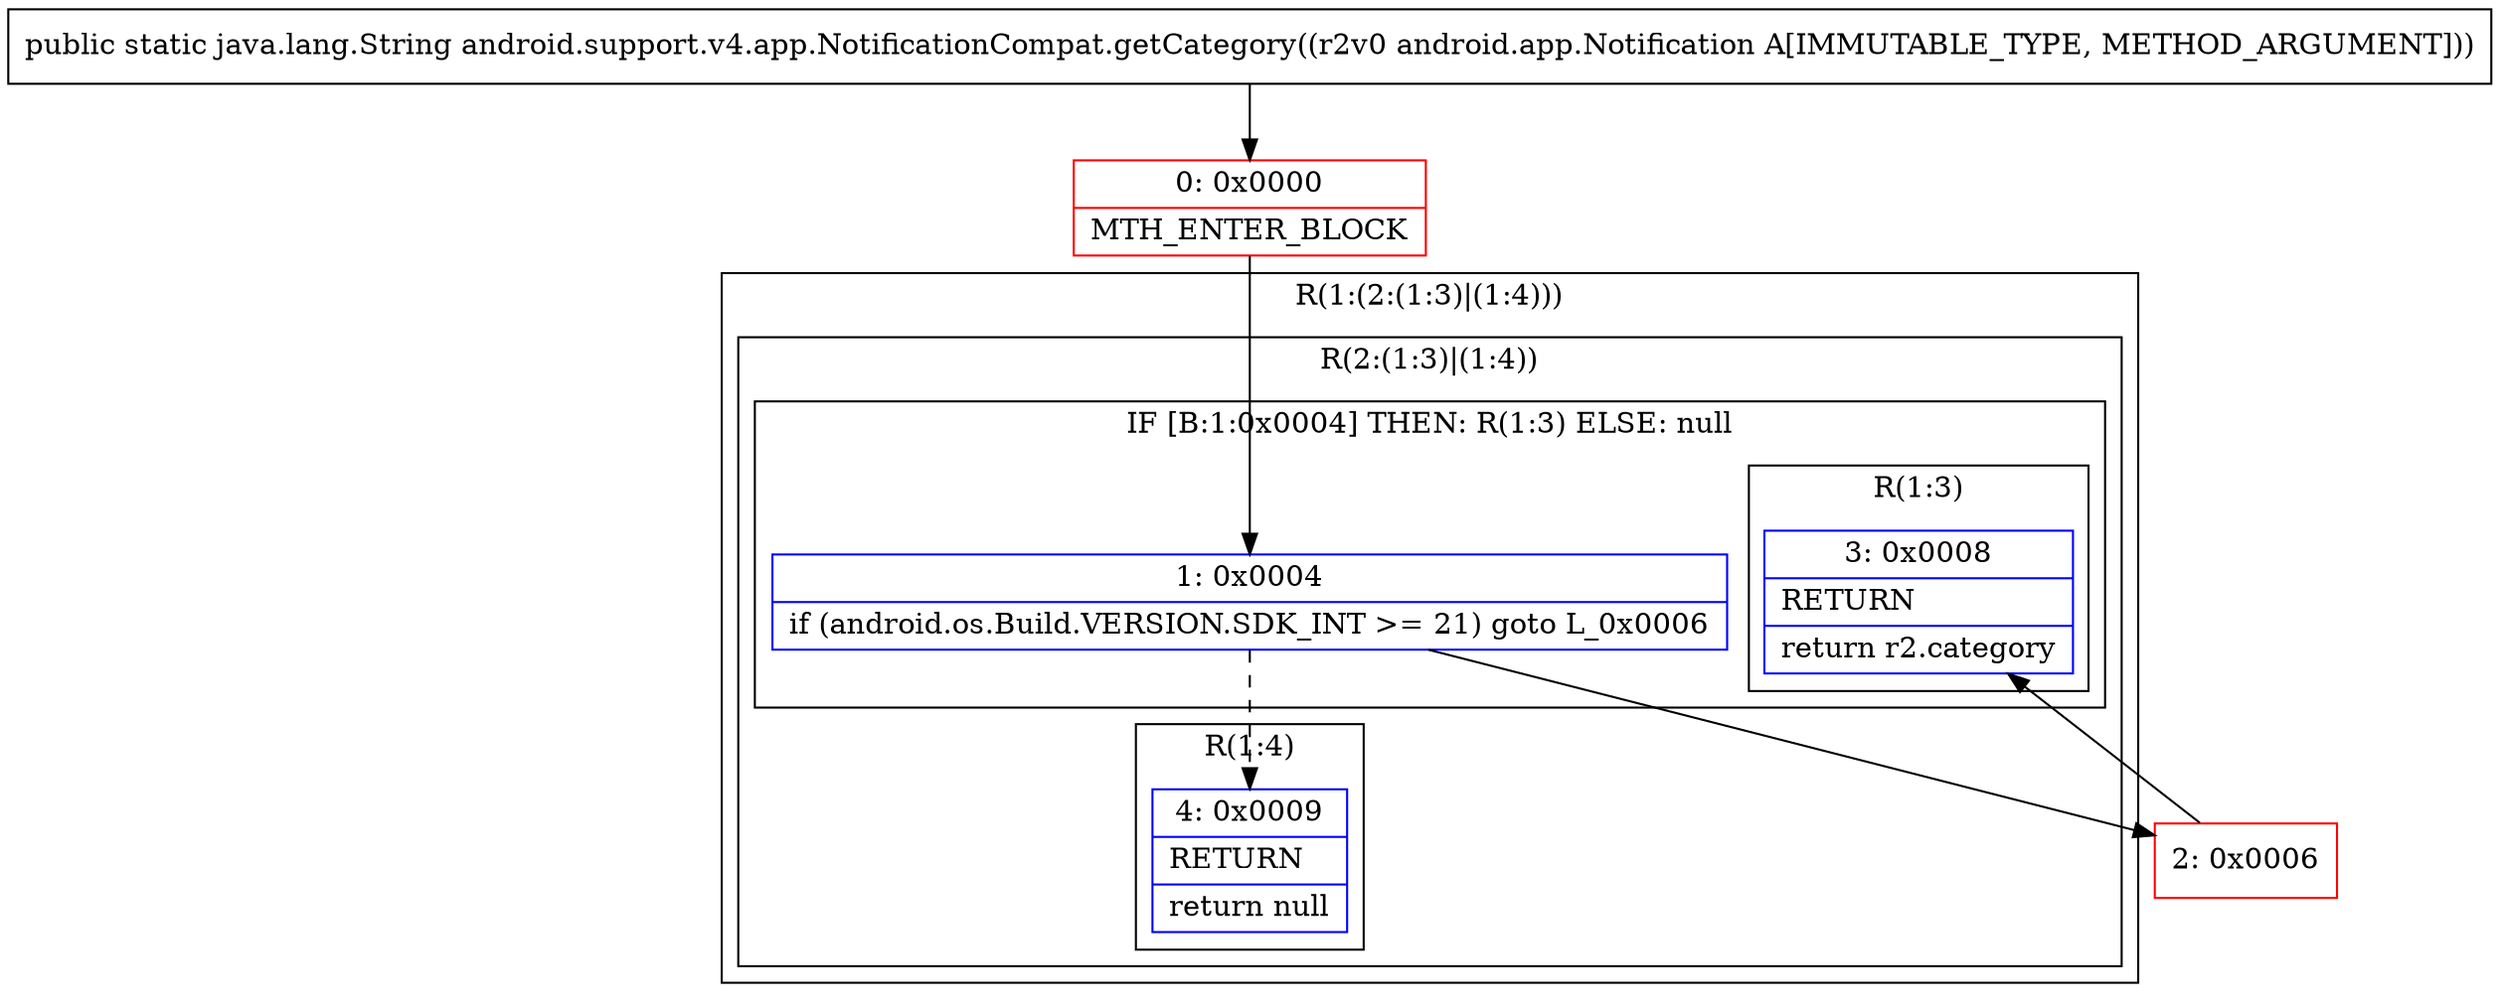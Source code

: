 digraph "CFG forandroid.support.v4.app.NotificationCompat.getCategory(Landroid\/app\/Notification;)Ljava\/lang\/String;" {
subgraph cluster_Region_1221318896 {
label = "R(1:(2:(1:3)|(1:4)))";
node [shape=record,color=blue];
subgraph cluster_Region_391264702 {
label = "R(2:(1:3)|(1:4))";
node [shape=record,color=blue];
subgraph cluster_IfRegion_1122559384 {
label = "IF [B:1:0x0004] THEN: R(1:3) ELSE: null";
node [shape=record,color=blue];
Node_1 [shape=record,label="{1\:\ 0x0004|if (android.os.Build.VERSION.SDK_INT \>= 21) goto L_0x0006\l}"];
subgraph cluster_Region_929262446 {
label = "R(1:3)";
node [shape=record,color=blue];
Node_3 [shape=record,label="{3\:\ 0x0008|RETURN\l|return r2.category\l}"];
}
}
subgraph cluster_Region_561592618 {
label = "R(1:4)";
node [shape=record,color=blue];
Node_4 [shape=record,label="{4\:\ 0x0009|RETURN\l|return null\l}"];
}
}
}
Node_0 [shape=record,color=red,label="{0\:\ 0x0000|MTH_ENTER_BLOCK\l}"];
Node_2 [shape=record,color=red,label="{2\:\ 0x0006}"];
MethodNode[shape=record,label="{public static java.lang.String android.support.v4.app.NotificationCompat.getCategory((r2v0 android.app.Notification A[IMMUTABLE_TYPE, METHOD_ARGUMENT])) }"];
MethodNode -> Node_0;
Node_1 -> Node_2;
Node_1 -> Node_4[style=dashed];
Node_0 -> Node_1;
Node_2 -> Node_3;
}

